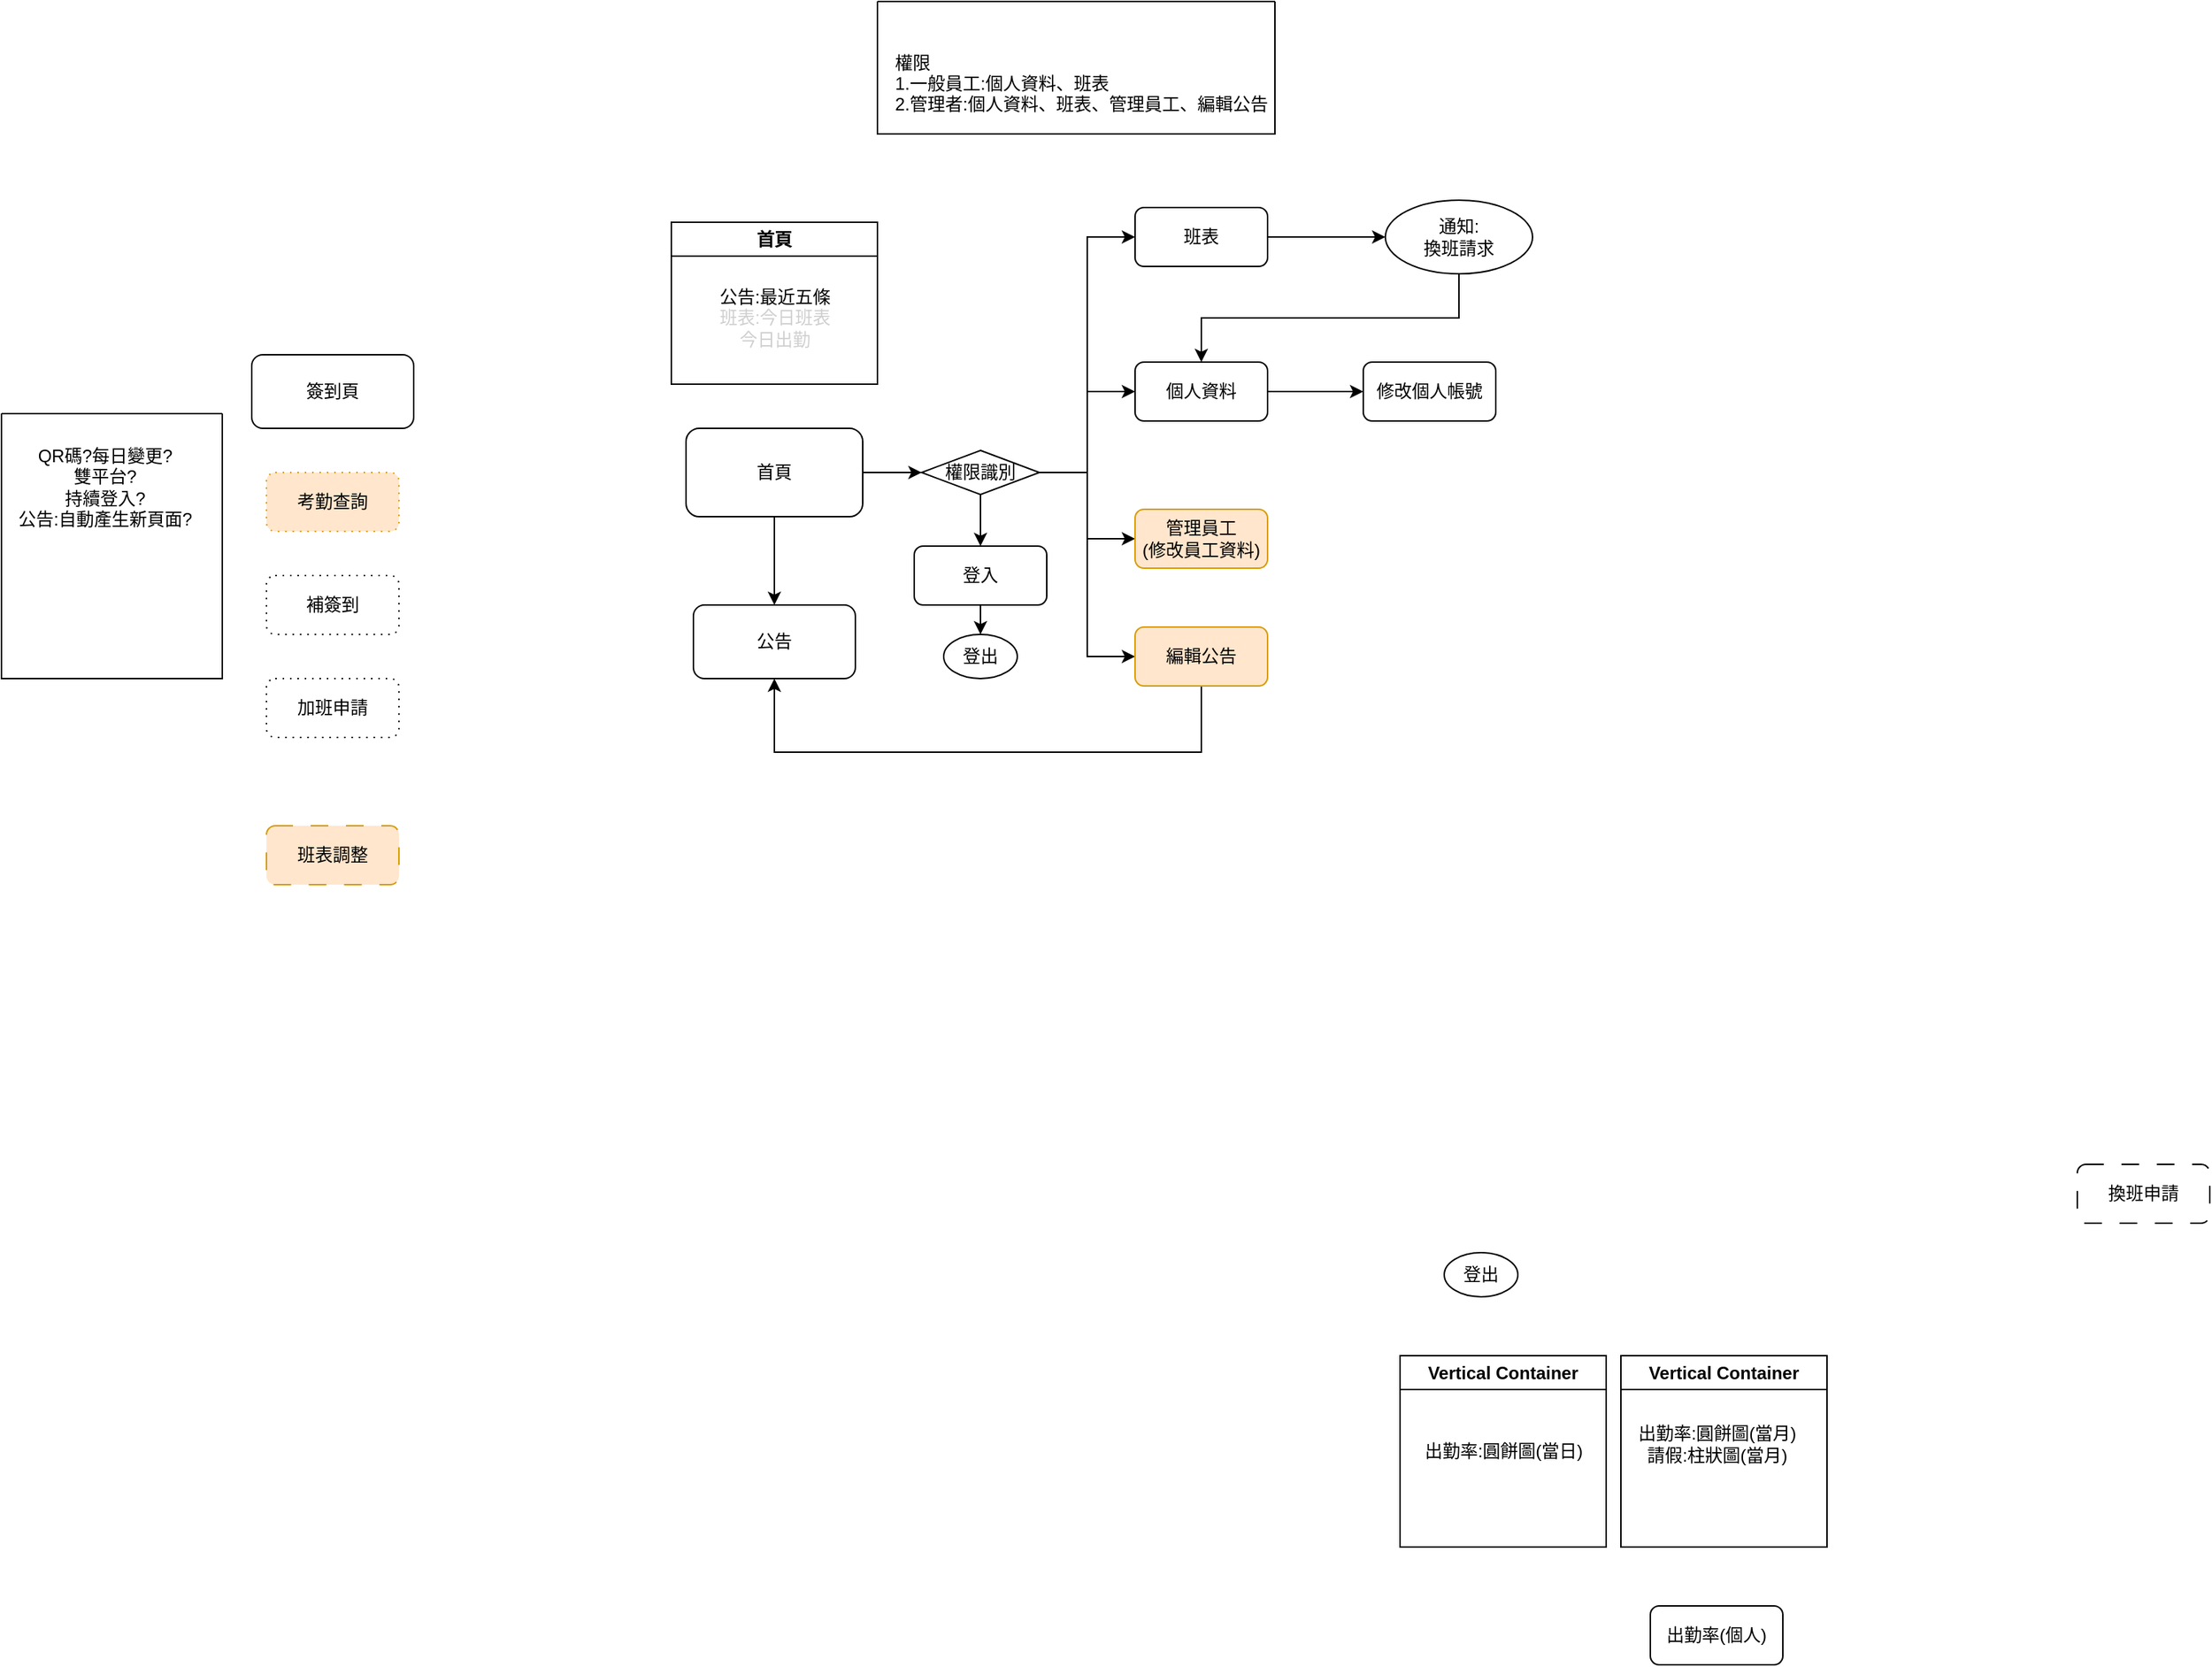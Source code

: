 <mxfile version="27.1.4">
  <diagram name="第 1 页" id="KcsCPuVRccA3-YZ6nfQP">
    <mxGraphModel dx="1293" dy="1347" grid="1" gridSize="10" guides="1" tooltips="1" connect="1" arrows="0" fold="1" page="0" pageScale="1" pageWidth="827" pageHeight="1169" background="none" math="0" shadow="0">
      <root>
        <mxCell id="0" />
        <mxCell id="1" parent="0" />
        <mxCell id="mwyf-39MISbqM0-vQmmL-9" style="edgeStyle=orthogonalEdgeStyle;rounded=0;orthogonalLoop=1;jettySize=auto;html=1;exitX=0.5;exitY=1;exitDx=0;exitDy=0;" edge="1" parent="1" source="JKeBqNWXjQjxaJ3em_yk-1" target="JKeBqNWXjQjxaJ3em_yk-4">
          <mxGeometry relative="1" as="geometry" />
        </mxCell>
        <mxCell id="mwyf-39MISbqM0-vQmmL-10" style="edgeStyle=orthogonalEdgeStyle;rounded=0;orthogonalLoop=1;jettySize=auto;html=1;exitX=1;exitY=0.5;exitDx=0;exitDy=0;entryX=0;entryY=0.5;entryDx=0;entryDy=0;" edge="1" parent="1" source="JKeBqNWXjQjxaJ3em_yk-1" target="JKeBqNWXjQjxaJ3em_yk-11">
          <mxGeometry relative="1" as="geometry" />
        </mxCell>
        <mxCell id="JKeBqNWXjQjxaJ3em_yk-1" value="首頁" style="rounded=1;whiteSpace=wrap;html=1;" parent="1" vertex="1">
          <mxGeometry x="115" y="80" width="120" height="60" as="geometry" />
        </mxCell>
        <mxCell id="JKeBqNWXjQjxaJ3em_yk-2" value="簽到頁" style="rounded=1;whiteSpace=wrap;html=1;" parent="1" vertex="1">
          <mxGeometry x="-180" y="30" width="110" height="50" as="geometry" />
        </mxCell>
        <mxCell id="JKeBqNWXjQjxaJ3em_yk-4" value="公告" style="rounded=1;whiteSpace=wrap;html=1;" parent="1" vertex="1">
          <mxGeometry x="120" y="200" width="110" height="50" as="geometry" />
        </mxCell>
        <mxCell id="mwyf-39MISbqM0-vQmmL-23" style="edgeStyle=orthogonalEdgeStyle;rounded=0;orthogonalLoop=1;jettySize=auto;html=1;exitX=0.5;exitY=1;exitDx=0;exitDy=0;entryX=0.5;entryY=0;entryDx=0;entryDy=0;" edge="1" parent="1" source="JKeBqNWXjQjxaJ3em_yk-8" target="JKeBqNWXjQjxaJ3em_yk-9">
          <mxGeometry relative="1" as="geometry" />
        </mxCell>
        <mxCell id="JKeBqNWXjQjxaJ3em_yk-8" value="登入" style="rounded=1;whiteSpace=wrap;html=1;" parent="1" vertex="1">
          <mxGeometry x="270" y="160" width="90" height="40" as="geometry" />
        </mxCell>
        <mxCell id="JKeBqNWXjQjxaJ3em_yk-9" value="登出" style="ellipse;whiteSpace=wrap;html=1;" parent="1" vertex="1">
          <mxGeometry x="290" y="220" width="50" height="30" as="geometry" />
        </mxCell>
        <mxCell id="mwyf-39MISbqM0-vQmmL-11" style="edgeStyle=orthogonalEdgeStyle;rounded=0;orthogonalLoop=1;jettySize=auto;html=1;exitX=0.5;exitY=1;exitDx=0;exitDy=0;" edge="1" parent="1" source="JKeBqNWXjQjxaJ3em_yk-11" target="JKeBqNWXjQjxaJ3em_yk-8">
          <mxGeometry relative="1" as="geometry" />
        </mxCell>
        <mxCell id="mwyf-39MISbqM0-vQmmL-24" style="edgeStyle=orthogonalEdgeStyle;rounded=0;orthogonalLoop=1;jettySize=auto;html=1;exitX=1;exitY=0.5;exitDx=0;exitDy=0;entryX=0;entryY=0.5;entryDx=0;entryDy=0;" edge="1" parent="1" source="JKeBqNWXjQjxaJ3em_yk-11" target="mwyf-39MISbqM0-vQmmL-4">
          <mxGeometry relative="1" as="geometry" />
        </mxCell>
        <mxCell id="mwyf-39MISbqM0-vQmmL-25" style="edgeStyle=orthogonalEdgeStyle;rounded=0;orthogonalLoop=1;jettySize=auto;html=1;exitX=1;exitY=0.5;exitDx=0;exitDy=0;entryX=0;entryY=0.5;entryDx=0;entryDy=0;" edge="1" parent="1" source="JKeBqNWXjQjxaJ3em_yk-11" target="an5DiUaol9ZiSNuQ8crz-18">
          <mxGeometry relative="1" as="geometry" />
        </mxCell>
        <mxCell id="mwyf-39MISbqM0-vQmmL-26" style="edgeStyle=orthogonalEdgeStyle;rounded=0;orthogonalLoop=1;jettySize=auto;html=1;exitX=1;exitY=0.5;exitDx=0;exitDy=0;entryX=0;entryY=0.5;entryDx=0;entryDy=0;" edge="1" parent="1" source="JKeBqNWXjQjxaJ3em_yk-11" target="an5DiUaol9ZiSNuQ8crz-17">
          <mxGeometry relative="1" as="geometry" />
        </mxCell>
        <mxCell id="mwyf-39MISbqM0-vQmmL-27" style="edgeStyle=orthogonalEdgeStyle;rounded=0;orthogonalLoop=1;jettySize=auto;html=1;exitX=1;exitY=0.5;exitDx=0;exitDy=0;entryX=0;entryY=0.5;entryDx=0;entryDy=0;" edge="1" parent="1" source="JKeBqNWXjQjxaJ3em_yk-11" target="JKeBqNWXjQjxaJ3em_yk-14">
          <mxGeometry relative="1" as="geometry" />
        </mxCell>
        <mxCell id="JKeBqNWXjQjxaJ3em_yk-11" value="權限識別" style="rhombus;whiteSpace=wrap;html=1;" parent="1" vertex="1">
          <mxGeometry x="275" y="95" width="80" height="30" as="geometry" />
        </mxCell>
        <mxCell id="JKeBqNWXjQjxaJ3em_yk-12" value="換班申請" style="rounded=1;whiteSpace=wrap;html=1;dashed=1;dashPattern=12 12;" parent="1" vertex="1">
          <mxGeometry x="1060" y="580" width="90" height="40" as="geometry" />
        </mxCell>
        <mxCell id="mwyf-39MISbqM0-vQmmL-22" style="edgeStyle=orthogonalEdgeStyle;rounded=0;orthogonalLoop=1;jettySize=auto;html=1;exitX=0.5;exitY=1;exitDx=0;exitDy=0;entryX=0.5;entryY=1;entryDx=0;entryDy=0;" edge="1" parent="1" source="JKeBqNWXjQjxaJ3em_yk-14" target="JKeBqNWXjQjxaJ3em_yk-4">
          <mxGeometry relative="1" as="geometry">
            <Array as="points">
              <mxPoint x="465" y="300" />
              <mxPoint x="175" y="300" />
            </Array>
          </mxGeometry>
        </mxCell>
        <mxCell id="JKeBqNWXjQjxaJ3em_yk-14" value="編輯公告" style="rounded=1;whiteSpace=wrap;html=1;fillColor=#ffe6cc;strokeColor=#d79b00;" parent="1" vertex="1">
          <mxGeometry x="420" y="215" width="90" height="40" as="geometry" />
        </mxCell>
        <mxCell id="JKeBqNWXjQjxaJ3em_yk-16" value="登出" style="ellipse;whiteSpace=wrap;html=1;" parent="1" vertex="1">
          <mxGeometry x="630" y="640" width="50" height="30" as="geometry" />
        </mxCell>
        <mxCell id="JKeBqNWXjQjxaJ3em_yk-17" value="出勤率(個人)" style="rounded=1;whiteSpace=wrap;html=1;" parent="1" vertex="1">
          <mxGeometry x="770" y="880" width="90" height="40" as="geometry" />
        </mxCell>
        <mxCell id="JKeBqNWXjQjxaJ3em_yk-18" value="考勤查詢" style="rounded=1;whiteSpace=wrap;html=1;fillColor=#ffe6cc;strokeColor=#d79b00;dashed=1;dashPattern=1 4;" parent="1" vertex="1">
          <mxGeometry x="-170" y="110" width="90" height="40" as="geometry" />
        </mxCell>
        <mxCell id="JKeBqNWXjQjxaJ3em_yk-19" value="班表調整" style="rounded=1;whiteSpace=wrap;html=1;fillColor=#ffe6cc;strokeColor=#d79b00;dashed=1;dashPattern=12 12;" parent="1" vertex="1">
          <mxGeometry x="-170" y="350" width="90" height="40" as="geometry" />
        </mxCell>
        <mxCell id="JKeBqNWXjQjxaJ3em_yk-30" value="" style="swimlane;startSize=0;" parent="1" vertex="1">
          <mxGeometry x="-350" y="70" width="150" height="180" as="geometry">
            <mxRectangle x="40" y="80" width="50" height="40" as="alternateBounds" />
          </mxGeometry>
        </mxCell>
        <mxCell id="JKeBqNWXjQjxaJ3em_yk-20" value="QR碼?每日變更?&lt;div&gt;雙平台?&lt;br&gt;持續登入?&lt;br&gt;&lt;/div&gt;&lt;div&gt;公告:自動產生新頁面?&lt;/div&gt;" style="text;html=1;align=center;verticalAlign=middle;resizable=0;points=[];autosize=1;strokeColor=none;fillColor=none;" parent="JKeBqNWXjQjxaJ3em_yk-30" vertex="1">
          <mxGeometry y="15" width="140" height="70" as="geometry" />
        </mxCell>
        <mxCell id="JKeBqNWXjQjxaJ3em_yk-33" value="" style="swimlane;startSize=0;" parent="1" vertex="1">
          <mxGeometry x="245" y="-210" width="270" height="90" as="geometry" />
        </mxCell>
        <mxCell id="JKeBqNWXjQjxaJ3em_yk-34" value="權限&#xa;1.一般員工:個人資料、班表&#xa;2.管理者:個人資料、班表、管理員工、編輯公告" style="text;align=left;verticalAlign=middle;resizable=0;points=[];autosize=1;strokeColor=none;fillColor=none;rotation=0;spacing=2;spacingRight=0;" parent="JKeBqNWXjQjxaJ3em_yk-33" vertex="1">
          <mxGeometry x="10" y="25" width="270" height="60" as="geometry" />
        </mxCell>
        <mxCell id="an5DiUaol9ZiSNuQ8crz-3" value="Vertical Container" style="swimlane;whiteSpace=wrap;html=1;" parent="1" vertex="1">
          <mxGeometry x="750" y="710" width="140" height="130" as="geometry" />
        </mxCell>
        <mxCell id="an5DiUaol9ZiSNuQ8crz-2" value="出勤率:圓餅圖(當月)&lt;div&gt;&lt;span style=&quot;background-color: transparent; color: light-dark(rgb(0, 0, 0), rgb(255, 255, 255));&quot;&gt;請假&lt;/span&gt;&lt;span style=&quot;background-color: transparent; color: light-dark(rgb(0, 0, 0), rgb(255, 255, 255));&quot;&gt;:柱狀圖(當月)&lt;/span&gt;&lt;/div&gt;" style="text;html=1;align=center;verticalAlign=middle;resizable=0;points=[];autosize=1;strokeColor=none;fillColor=none;" parent="an5DiUaol9ZiSNuQ8crz-3" vertex="1">
          <mxGeometry y="40" width="130" height="40" as="geometry" />
        </mxCell>
        <mxCell id="an5DiUaol9ZiSNuQ8crz-4" value="Vertical Container" style="swimlane;whiteSpace=wrap;html=1;" parent="1" vertex="1">
          <mxGeometry x="600" y="710" width="140" height="130" as="geometry" />
        </mxCell>
        <mxCell id="an5DiUaol9ZiSNuQ8crz-5" value="&lt;div&gt;出勤率:圓餅圖(當日)&lt;/div&gt;" style="text;html=1;align=center;verticalAlign=middle;resizable=0;points=[];autosize=1;strokeColor=none;fillColor=none;" parent="an5DiUaol9ZiSNuQ8crz-4" vertex="1">
          <mxGeometry x="5" y="50" width="130" height="30" as="geometry" />
        </mxCell>
        <mxCell id="an5DiUaol9ZiSNuQ8crz-6" value="首頁" style="swimlane;whiteSpace=wrap;html=1;" parent="1" vertex="1">
          <mxGeometry x="105" y="-60" width="140" height="110" as="geometry" />
        </mxCell>
        <mxCell id="an5DiUaol9ZiSNuQ8crz-8" value="公告:最近五條&lt;div&gt;&lt;font style=&quot;color: rgb(207, 207, 207);&quot;&gt;班表:今日班表&lt;/font&gt;&lt;/div&gt;&lt;div&gt;&lt;font style=&quot;color: rgb(207, 207, 207);&quot;&gt;今日出勤&lt;/font&gt;&lt;/div&gt;" style="text;html=1;align=center;verticalAlign=middle;resizable=0;points=[];autosize=1;strokeColor=none;fillColor=none;" parent="an5DiUaol9ZiSNuQ8crz-6" vertex="1">
          <mxGeometry x="20" y="35" width="100" height="60" as="geometry" />
        </mxCell>
        <mxCell id="an5DiUaol9ZiSNuQ8crz-17" value="管理員工&lt;br&gt;(修改員工資料)" style="rounded=1;whiteSpace=wrap;html=1;fillColor=#ffe6cc;strokeColor=#d79b00;" parent="1" vertex="1">
          <mxGeometry x="420" y="135" width="90" height="40" as="geometry" />
        </mxCell>
        <mxCell id="mwyf-39MISbqM0-vQmmL-19" style="edgeStyle=orthogonalEdgeStyle;rounded=0;orthogonalLoop=1;jettySize=auto;html=1;exitX=1;exitY=0.5;exitDx=0;exitDy=0;entryX=0;entryY=0.5;entryDx=0;entryDy=0;" edge="1" parent="1" source="an5DiUaol9ZiSNuQ8crz-18" target="HuT5ZroK48-bMEiyqUHC-5">
          <mxGeometry relative="1" as="geometry" />
        </mxCell>
        <mxCell id="an5DiUaol9ZiSNuQ8crz-18" value="班表" style="rounded=1;whiteSpace=wrap;html=1;" parent="1" vertex="1">
          <mxGeometry x="420" y="-70" width="90" height="40" as="geometry" />
        </mxCell>
        <mxCell id="HuT5ZroK48-bMEiyqUHC-2" value="補簽到" style="rounded=1;whiteSpace=wrap;html=1;dashed=1;dashPattern=1 4;" parent="1" vertex="1">
          <mxGeometry x="-170" y="180" width="90" height="40" as="geometry" />
        </mxCell>
        <mxCell id="HuT5ZroK48-bMEiyqUHC-3" value="加班申請" style="rounded=1;whiteSpace=wrap;html=1;dashed=1;dashPattern=1 4;" parent="1" vertex="1">
          <mxGeometry x="-170" y="250" width="90" height="40" as="geometry" />
        </mxCell>
        <mxCell id="mwyf-39MISbqM0-vQmmL-30" style="edgeStyle=orthogonalEdgeStyle;rounded=0;orthogonalLoop=1;jettySize=auto;html=1;exitX=0.5;exitY=1;exitDx=0;exitDy=0;entryX=0.5;entryY=0;entryDx=0;entryDy=0;" edge="1" parent="1" source="HuT5ZroK48-bMEiyqUHC-5" target="mwyf-39MISbqM0-vQmmL-4">
          <mxGeometry relative="1" as="geometry" />
        </mxCell>
        <mxCell id="HuT5ZroK48-bMEiyqUHC-5" value="通知:&lt;br&gt;換班請求" style="ellipse;whiteSpace=wrap;html=1;" parent="1" vertex="1">
          <mxGeometry x="590" y="-75" width="100" height="50" as="geometry" />
        </mxCell>
        <mxCell id="qe0T4hvB0G6LBK0HG2og-1" value="修改個人帳號" style="rounded=1;whiteSpace=wrap;html=1;" parent="1" vertex="1">
          <mxGeometry x="575" y="35" width="90" height="40" as="geometry" />
        </mxCell>
        <mxCell id="mwyf-39MISbqM0-vQmmL-14" style="edgeStyle=orthogonalEdgeStyle;rounded=0;orthogonalLoop=1;jettySize=auto;html=1;exitX=1;exitY=0.5;exitDx=0;exitDy=0;entryX=0;entryY=0.5;entryDx=0;entryDy=0;" edge="1" parent="1" source="mwyf-39MISbqM0-vQmmL-4" target="qe0T4hvB0G6LBK0HG2og-1">
          <mxGeometry relative="1" as="geometry" />
        </mxCell>
        <mxCell id="mwyf-39MISbqM0-vQmmL-4" value="個人資料" style="rounded=1;whiteSpace=wrap;html=1;" vertex="1" parent="1">
          <mxGeometry x="420" y="35" width="90" height="40" as="geometry" />
        </mxCell>
      </root>
    </mxGraphModel>
  </diagram>
</mxfile>
